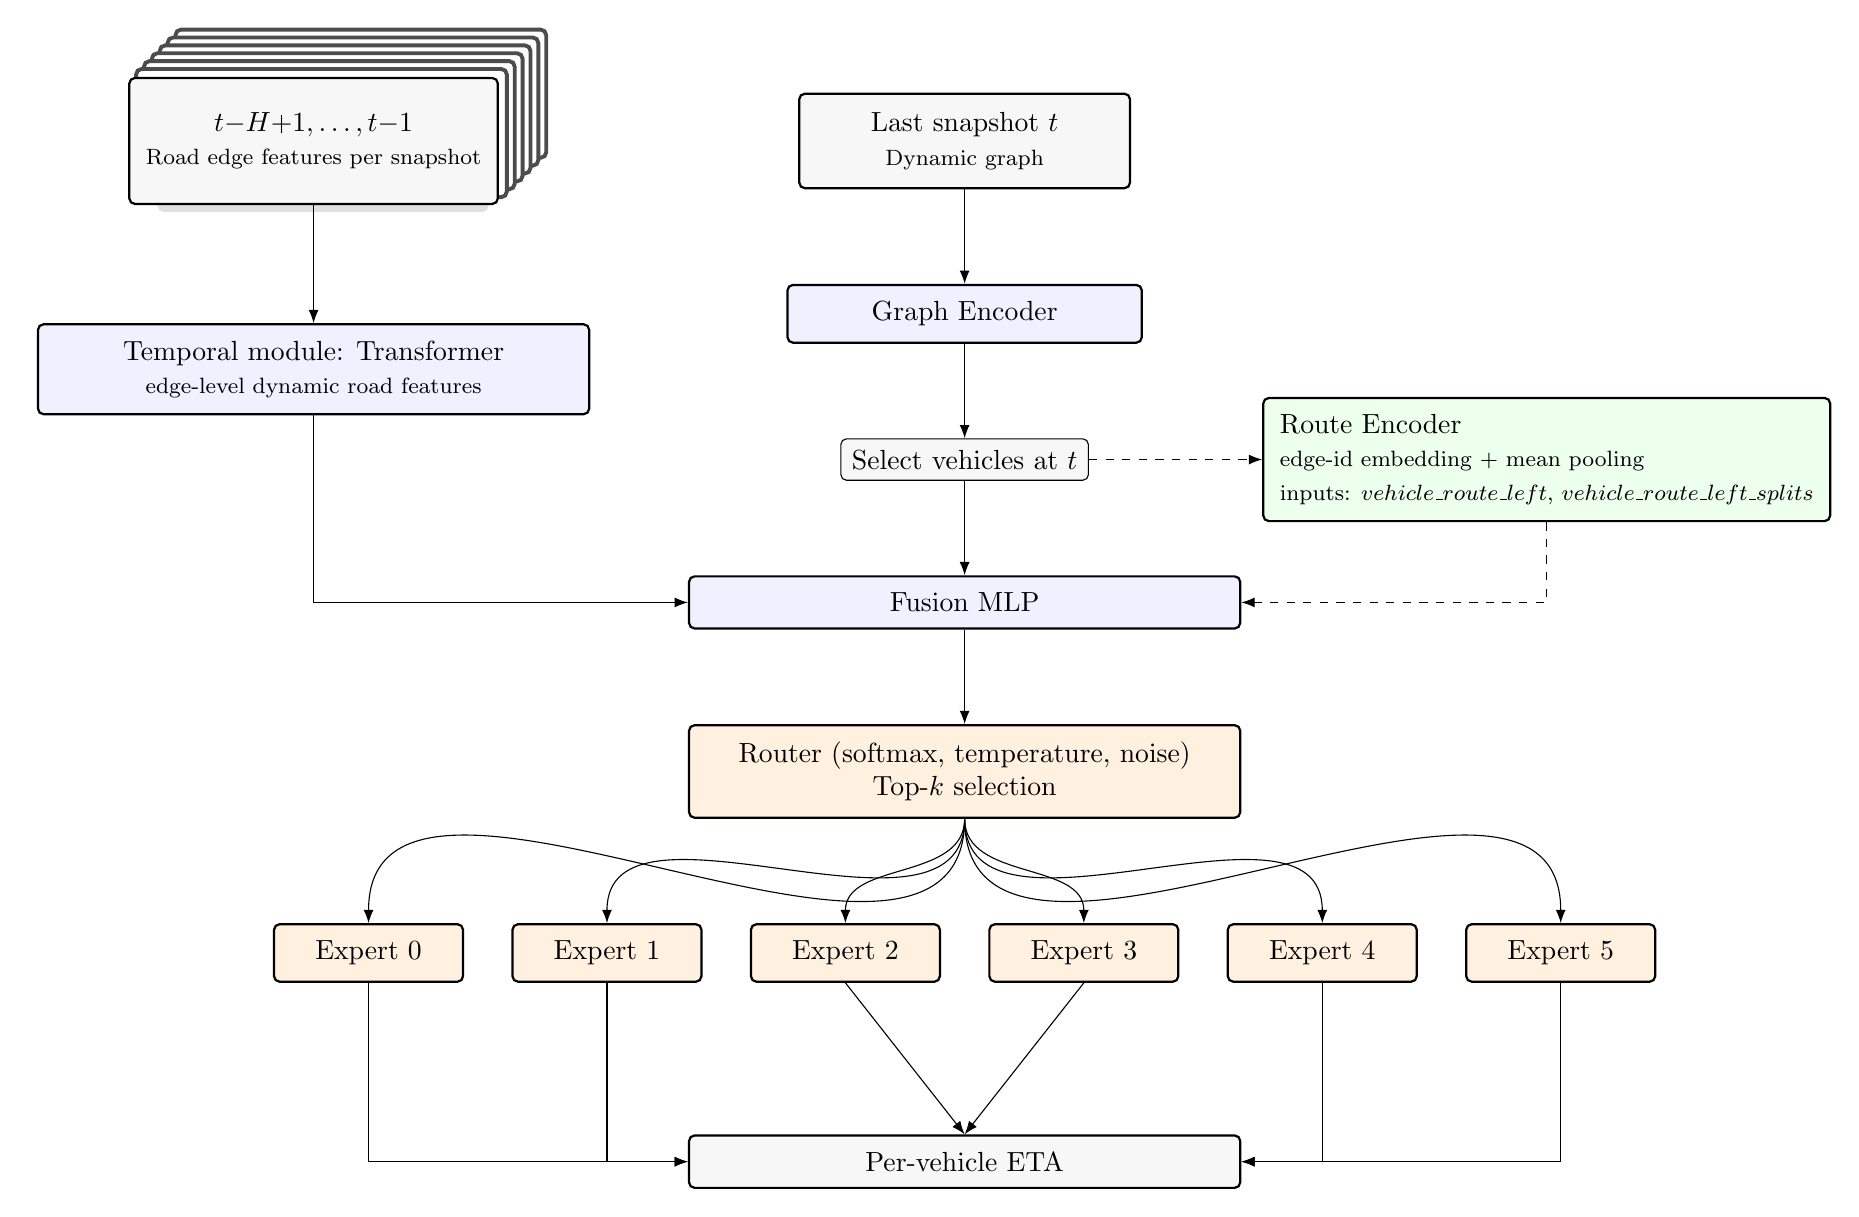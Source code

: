 % TikZ diagram: DSTRA-GNN (Temporal MoE ETA)
% This file is included by sections/methodology.tex

% Styles used by nodes in this diagram
\tikzset{
  block/.style = {draw, rounded corners=2pt, thick, align=center, inner sep=6pt, fill=black!3},
  small/.style = {draw, rounded corners=2pt, align=center, inner sep=4pt, fill=black!3},
  op/.style    = {block, fill=blue!6},
  opt/.style   = {block, fill=green!7},
  moe/.style   = {block, fill=orange!12}
}

\begin{tikzpicture}[>=Latex, node distance=12mm]

% --- LANE 1: H-1 snapshots (road edge features) ---
\node[block, minimum width=42mm, minimum height=16mm] (snapdeck)
  {$t{-}H{+}1,\ldots,t{-}1$ \\ \footnotesize Road edge features per snapshot};

% faint background cards behind the main one (deck effect)
\begin{scope}[on background layer]
  % soft shadow under/behind the top card (horizontal alignment)
  \node[fill=black!12, draw=none, rounded corners=2pt, minimum width=42mm, minimum height=18mm]
    at ($(snapdeck.center)+(1.2mm,0mm)$) {};
  % aligned background cards with thicker frames (exact same size as snapdeck)
  % use snapdeck's corners to draw identically sized rectangles behind it
  \draw[rounded corners=2pt, line width=1.4pt, draw=black!70, fill=white]
    ($(snapdeck.south west)+(6mm,6mm)$) rectangle ($(snapdeck.north east)+(6mm,6mm)$);
  \draw[rounded corners=2pt, line width=1.4pt, draw=black!70, fill=white]
    ($(snapdeck.south west)+(5mm,5mm)$) rectangle ($(snapdeck.north east)+(5mm,5mm)$);
  \draw[rounded corners=2pt, line width=1.4pt, draw=black!70, fill=white]
    ($(snapdeck.south west)+(4mm,4mm)$) rectangle ($(snapdeck.north east)+(4mm,4mm)$);
  \draw[rounded corners=2pt, line width=1.4pt, draw=black!70, fill=white]
    ($(snapdeck.south west)+(3mm,3mm)$) rectangle ($(snapdeck.north east)+(3mm,3mm)$);
  \draw[rounded corners=2pt, line width=1.4pt, draw=black!70, fill=white]
    ($(snapdeck.south west)+(2mm,2mm)$) rectangle ($(snapdeck.north east)+(2mm,2mm)$);
  \draw[rounded corners=2pt, line width=1.4pt, draw=black!70, fill=white]
    ($(snapdeck.south west)+(1mm,1mm)$)  rectangle ($(snapdeck.north east)+(1mm,1mm)$);
\end{scope}

% --- Temporal module (lane 1) ---
\node[op, below=15mm of snapdeck, minimum width=70mm] (temp)
  {Temporal module: Transformer \\ \footnotesize edge-level dynamic road features };

% --- LANE 2: last snapshot -> encoder -> vehicles ---
\node[block, right=38mm of snapdeck, minimum width=42mm, minimum height=12mm] (lastsnap)
  {Last snapshot $t$ \\ \footnotesize Dynamic graph};
\node[op, below=of lastsnap, minimum width=45mm] (encoder)
  {Graph Encoder};
\node[small, below=of encoder] (vehsel) {Select vehicles at $t$};

% --- Route encoder (optional, Full) ---
\node[opt, right=22mm of vehsel, align=left, minimum width=55mm] (routeenc)
  {Route Encoder\\ \footnotesize edge-id embedding + mean pooling\\
   \footnotesize inputs: $vehicle\_route\_left$, $vehicle\_route\_left\_splits$};

% --- Fusion / Router / Experts / Output ---
\node[op,   below=of vehsel,  minimum width=70mm] (fusion)  {Fusion MLP};
\node[moe,  below=of fusion,  minimum width=70mm] (router)  {Router (softmax, temperature, noise) \\ Top-$k$ selection};

% Six experts laid out horizontally
% Experts arranged in a centered single row (0..5 left to right)
\matrix (expertsrow) [row sep=0mm, column sep=6mm, below=12mm of router] {
  \node[moe, minimum width=24mm] (exp0) {Expert 0}; &
  \node[moe, minimum width=24mm] (exp1) {Expert 1}; &
  \node[moe, minimum width=24mm] (exp2) {Expert 2}; &
  \node[moe, minimum width=24mm] (exp3) {Expert 3}; &
  \node[moe, minimum width=24mm] (exp4) {Expert 4}; &
  \node[moe, minimum width=24mm] (exp5) {Expert 5}; \\
};

\node[block, below=18mm of expertsrow, minimum width=70mm] (pred) {Per-vehicle ETA};

% --- Connections ---
% Lane 1 (temporal): window -> transformer -> fusion (context)
\draw[->] (snapdeck) -- (temp);
\draw[->] (temp.south) |- (fusion.west);

% Lane 2 (spatial): last snapshot -> encoder -> vehicles -> fusion
\draw[->] (lastsnap) -- (encoder);
\draw[->] (encoder) -- (vehsel);
\draw[->] (vehsel) -- (fusion);
\draw[->] (fusion) -- (router);
% router to each expert
\draw[->] (router.south) to[out=-90,in=90] (exp0.north);
\draw[->] (router.south) to[out=-90,in=90] (exp1.north);
\draw[->] (router.south) to[out=-90,in=90] (exp2.north);
\draw[->] (router.south) to[out=-90,in=90] (exp3.north);
\draw[->] (router.south) to[out=-90,in=90] (exp4.north);
\draw[->] (router.south) to[out=-90,in=90] (exp5.north);

% experts to prediction (merged conceptually)
\draw[->] (exp0.south)  |- (pred.west);
\draw[->] (exp1.south)  |- (pred.west);
\draw[->] (exp2.south)  -- (pred.north);
\draw[->] (exp3.south)  -- (pred.north);
\draw[->] (exp4.south)  |- (pred.east);
\draw[->] (exp5.south)  |- (pred.east);

% optional route path (Full)
\draw[->, dashed] (vehsel) -- (routeenc);
\draw[->, dashed] (routeenc.south) |- (fusion.east);

% small notes (optional)
% \node[above=0mm of snapdeck, font=\footnotesize] {Input from sliding window dataset};
% \node[right=2mm of pred,  font=\footnotesize, align=left] {target inverted to seconds for metrics};

\end{tikzpicture}

